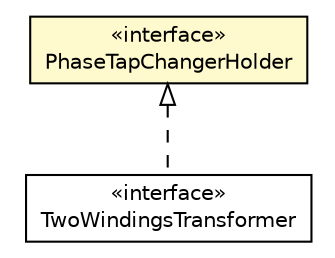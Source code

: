 #!/usr/local/bin/dot
#
# Class diagram 
# Generated by UMLGraph version R5_6 (http://www.umlgraph.org/)
#

digraph G {
	edge [fontname="Helvetica",fontsize=10,labelfontname="Helvetica",labelfontsize=10];
	node [fontname="Helvetica",fontsize=10,shape=plaintext];
	nodesep=0.25;
	ranksep=0.5;
	// eu.itesla_project.iidm.network.PhaseTapChangerHolder
	c5460 [label=<<table title="eu.itesla_project.iidm.network.PhaseTapChangerHolder" border="0" cellborder="1" cellspacing="0" cellpadding="2" port="p" bgcolor="lemonChiffon" href="./PhaseTapChangerHolder.html">
		<tr><td><table border="0" cellspacing="0" cellpadding="1">
<tr><td align="center" balign="center"> &#171;interface&#187; </td></tr>
<tr><td align="center" balign="center"> PhaseTapChangerHolder </td></tr>
		</table></td></tr>
		</table>>, URL="./PhaseTapChangerHolder.html", fontname="Helvetica", fontcolor="black", fontsize=10.0];
	// eu.itesla_project.iidm.network.TwoWindingsTransformer
	c5487 [label=<<table title="eu.itesla_project.iidm.network.TwoWindingsTransformer" border="0" cellborder="1" cellspacing="0" cellpadding="2" port="p" href="./TwoWindingsTransformer.html">
		<tr><td><table border="0" cellspacing="0" cellpadding="1">
<tr><td align="center" balign="center"> &#171;interface&#187; </td></tr>
<tr><td align="center" balign="center"> TwoWindingsTransformer </td></tr>
		</table></td></tr>
		</table>>, URL="./TwoWindingsTransformer.html", fontname="Helvetica", fontcolor="black", fontsize=10.0];
	//eu.itesla_project.iidm.network.TwoWindingsTransformer implements eu.itesla_project.iidm.network.PhaseTapChangerHolder
	c5460:p -> c5487:p [dir=back,arrowtail=empty,style=dashed];
}

